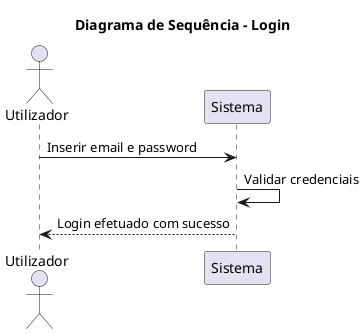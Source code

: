 @startuml
title Diagrama de Sequência – Login

actor "Utilizador" as U
participant "Sistema" as S

U -> S: Inserir email e password
S -> S: Validar credenciais
S --> U: Login efetuado com sucesso

@enduml
